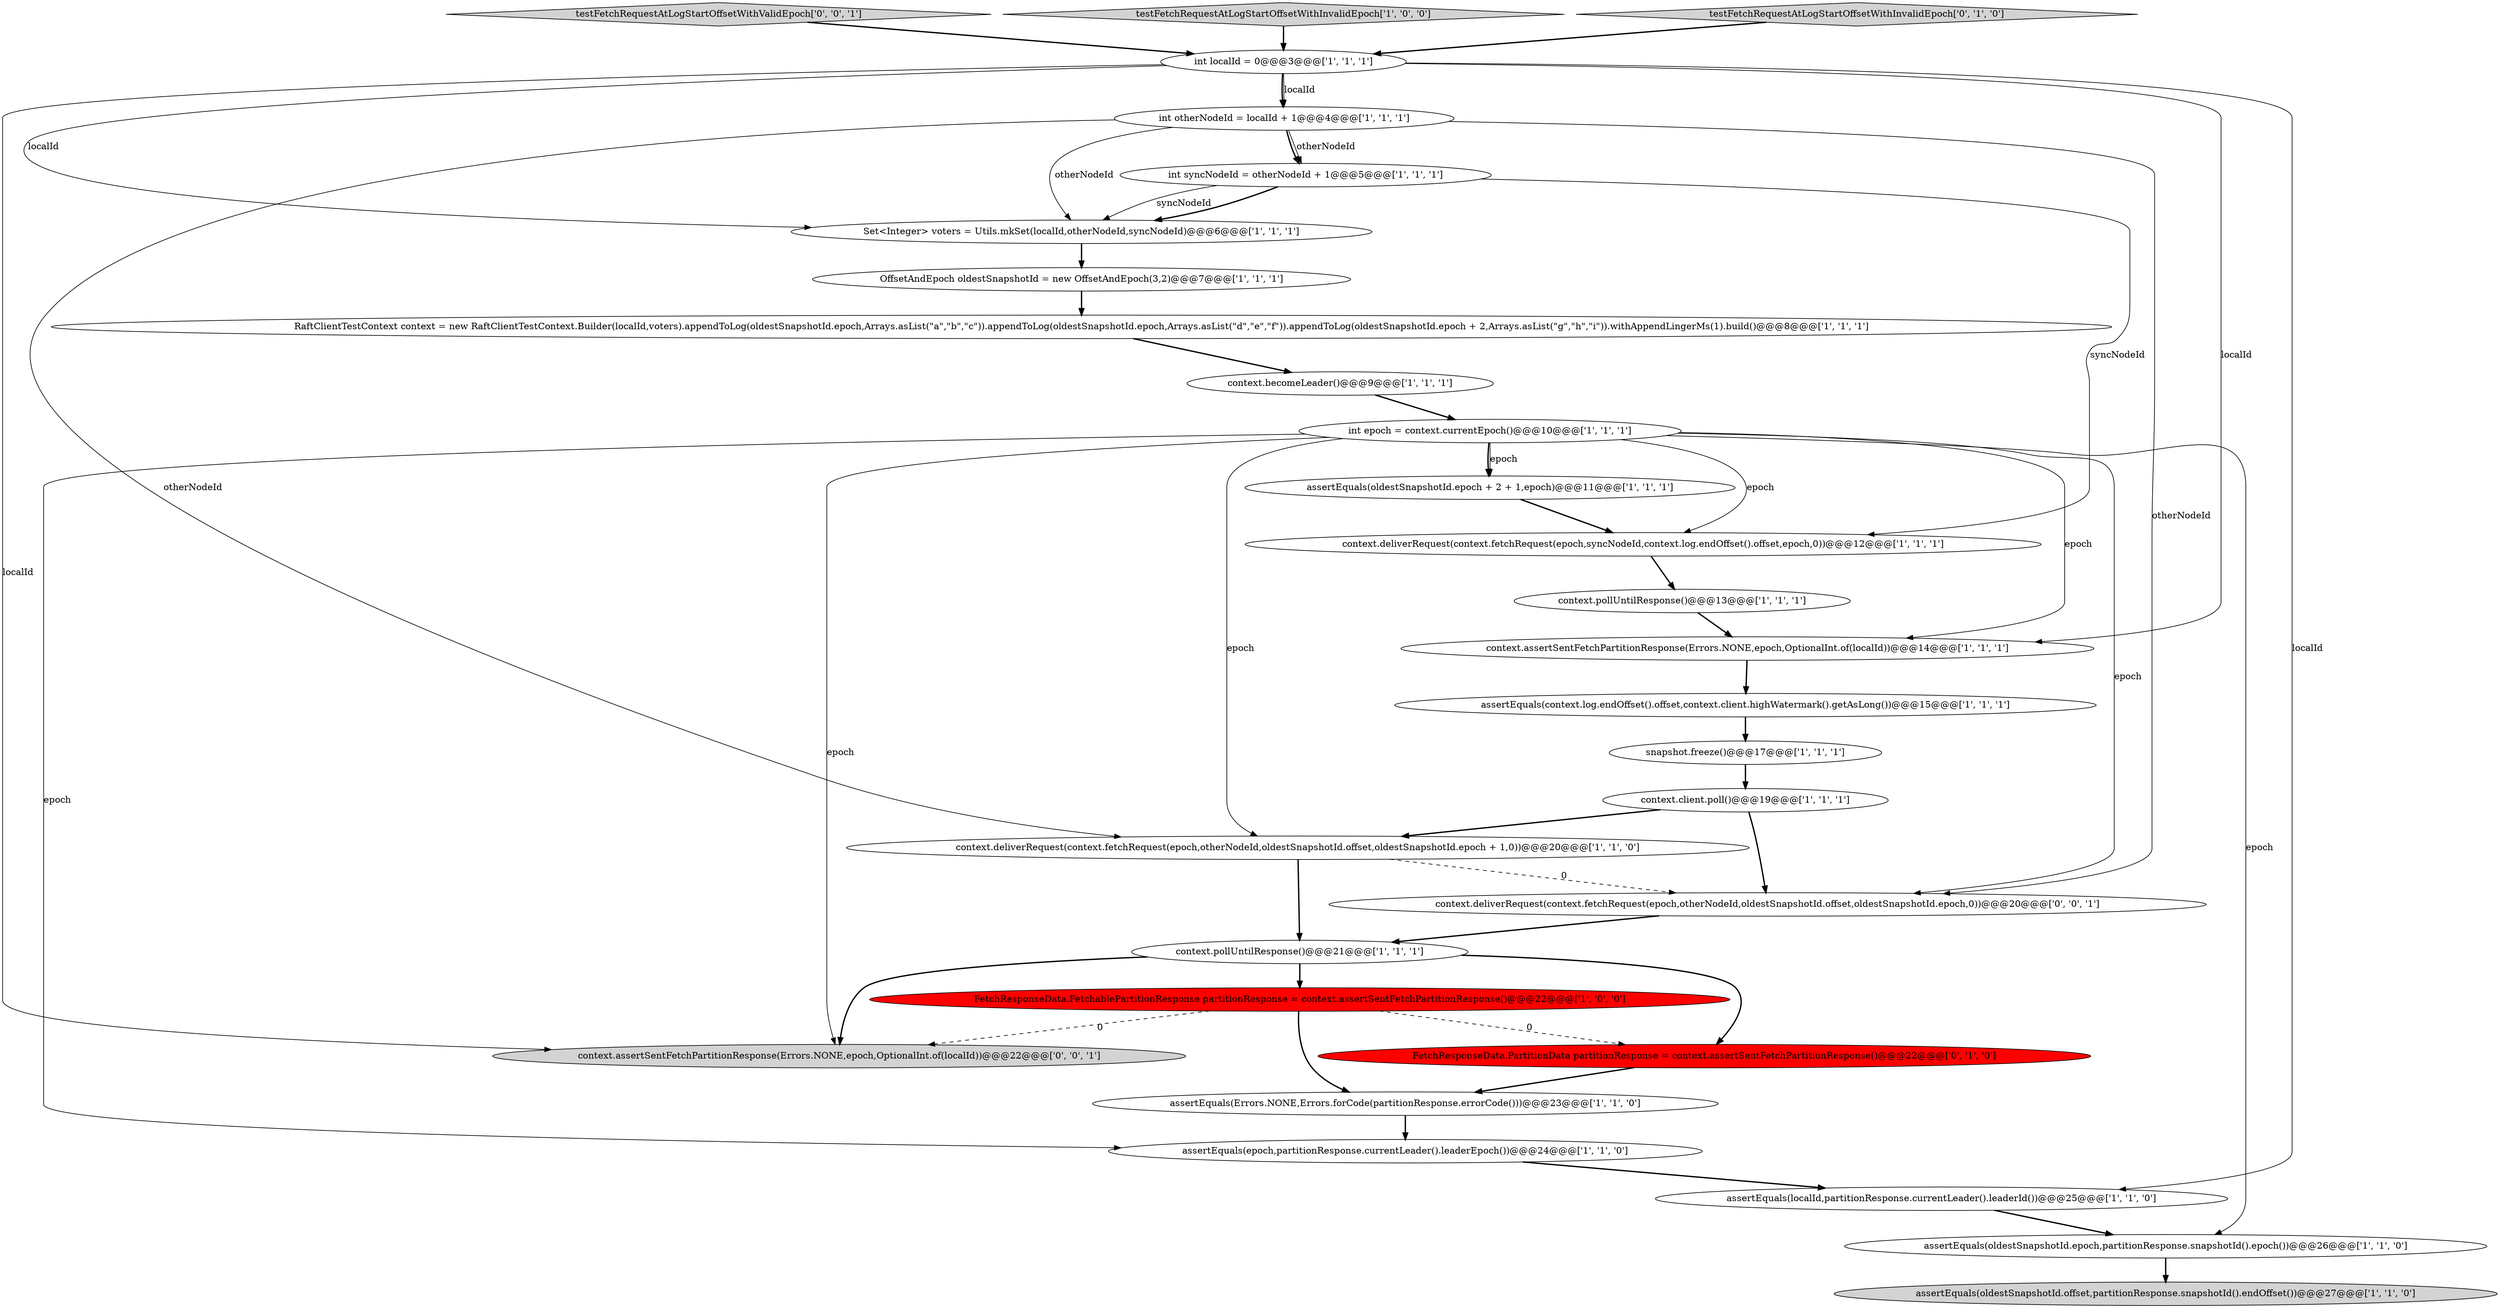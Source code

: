 digraph {
6 [style = filled, label = "assertEquals(epoch,partitionResponse.currentLeader().leaderEpoch())@@@24@@@['1', '1', '0']", fillcolor = white, shape = ellipse image = "AAA0AAABBB1BBB"];
3 [style = filled, label = "context.becomeLeader()@@@9@@@['1', '1', '1']", fillcolor = white, shape = ellipse image = "AAA0AAABBB1BBB"];
9 [style = filled, label = "context.assertSentFetchPartitionResponse(Errors.NONE,epoch,OptionalInt.of(localId))@@@14@@@['1', '1', '1']", fillcolor = white, shape = ellipse image = "AAA0AAABBB1BBB"];
12 [style = filled, label = "assertEquals(oldestSnapshotId.epoch,partitionResponse.snapshotId().epoch())@@@26@@@['1', '1', '0']", fillcolor = white, shape = ellipse image = "AAA0AAABBB1BBB"];
15 [style = filled, label = "FetchResponseData.FetchablePartitionResponse partitionResponse = context.assertSentFetchPartitionResponse()@@@22@@@['1', '0', '0']", fillcolor = red, shape = ellipse image = "AAA1AAABBB1BBB"];
21 [style = filled, label = "int otherNodeId = localId + 1@@@4@@@['1', '1', '1']", fillcolor = white, shape = ellipse image = "AAA0AAABBB1BBB"];
25 [style = filled, label = "FetchResponseData.PartitionData partitionResponse = context.assertSentFetchPartitionResponse()@@@22@@@['0', '1', '0']", fillcolor = red, shape = ellipse image = "AAA1AAABBB2BBB"];
26 [style = filled, label = "testFetchRequestAtLogStartOffsetWithValidEpoch['0', '0', '1']", fillcolor = lightgray, shape = diamond image = "AAA0AAABBB3BBB"];
0 [style = filled, label = "int syncNodeId = otherNodeId + 1@@@5@@@['1', '1', '1']", fillcolor = white, shape = ellipse image = "AAA0AAABBB1BBB"];
22 [style = filled, label = "context.client.poll()@@@19@@@['1', '1', '1']", fillcolor = white, shape = ellipse image = "AAA0AAABBB1BBB"];
17 [style = filled, label = "testFetchRequestAtLogStartOffsetWithInvalidEpoch['1', '0', '0']", fillcolor = lightgray, shape = diamond image = "AAA0AAABBB1BBB"];
18 [style = filled, label = "context.pollUntilResponse()@@@21@@@['1', '1', '1']", fillcolor = white, shape = ellipse image = "AAA0AAABBB1BBB"];
27 [style = filled, label = "context.deliverRequest(context.fetchRequest(epoch,otherNodeId,oldestSnapshotId.offset,oldestSnapshotId.epoch,0))@@@20@@@['0', '0', '1']", fillcolor = white, shape = ellipse image = "AAA0AAABBB3BBB"];
28 [style = filled, label = "context.assertSentFetchPartitionResponse(Errors.NONE,epoch,OptionalInt.of(localId))@@@22@@@['0', '0', '1']", fillcolor = lightgray, shape = ellipse image = "AAA0AAABBB3BBB"];
11 [style = filled, label = "context.deliverRequest(context.fetchRequest(epoch,otherNodeId,oldestSnapshotId.offset,oldestSnapshotId.epoch + 1,0))@@@20@@@['1', '1', '0']", fillcolor = white, shape = ellipse image = "AAA0AAABBB1BBB"];
1 [style = filled, label = "int epoch = context.currentEpoch()@@@10@@@['1', '1', '1']", fillcolor = white, shape = ellipse image = "AAA0AAABBB1BBB"];
23 [style = filled, label = "assertEquals(Errors.NONE,Errors.forCode(partitionResponse.errorCode()))@@@23@@@['1', '1', '0']", fillcolor = white, shape = ellipse image = "AAA0AAABBB1BBB"];
8 [style = filled, label = "context.pollUntilResponse()@@@13@@@['1', '1', '1']", fillcolor = white, shape = ellipse image = "AAA0AAABBB1BBB"];
13 [style = filled, label = "assertEquals(oldestSnapshotId.offset,partitionResponse.snapshotId().endOffset())@@@27@@@['1', '1', '0']", fillcolor = lightgray, shape = ellipse image = "AAA0AAABBB1BBB"];
10 [style = filled, label = "RaftClientTestContext context = new RaftClientTestContext.Builder(localId,voters).appendToLog(oldestSnapshotId.epoch,Arrays.asList(\"a\",\"b\",\"c\")).appendToLog(oldestSnapshotId.epoch,Arrays.asList(\"d\",\"e\",\"f\")).appendToLog(oldestSnapshotId.epoch + 2,Arrays.asList(\"g\",\"h\",\"i\")).withAppendLingerMs(1).build()@@@8@@@['1', '1', '1']", fillcolor = white, shape = ellipse image = "AAA0AAABBB1BBB"];
24 [style = filled, label = "testFetchRequestAtLogStartOffsetWithInvalidEpoch['0', '1', '0']", fillcolor = lightgray, shape = diamond image = "AAA0AAABBB2BBB"];
20 [style = filled, label = "assertEquals(localId,partitionResponse.currentLeader().leaderId())@@@25@@@['1', '1', '0']", fillcolor = white, shape = ellipse image = "AAA0AAABBB1BBB"];
7 [style = filled, label = "Set<Integer> voters = Utils.mkSet(localId,otherNodeId,syncNodeId)@@@6@@@['1', '1', '1']", fillcolor = white, shape = ellipse image = "AAA0AAABBB1BBB"];
4 [style = filled, label = "context.deliverRequest(context.fetchRequest(epoch,syncNodeId,context.log.endOffset().offset,epoch,0))@@@12@@@['1', '1', '1']", fillcolor = white, shape = ellipse image = "AAA0AAABBB1BBB"];
19 [style = filled, label = "assertEquals(oldestSnapshotId.epoch + 2 + 1,epoch)@@@11@@@['1', '1', '1']", fillcolor = white, shape = ellipse image = "AAA0AAABBB1BBB"];
5 [style = filled, label = "snapshot.freeze()@@@17@@@['1', '1', '1']", fillcolor = white, shape = ellipse image = "AAA0AAABBB1BBB"];
2 [style = filled, label = "OffsetAndEpoch oldestSnapshotId = new OffsetAndEpoch(3,2)@@@7@@@['1', '1', '1']", fillcolor = white, shape = ellipse image = "AAA0AAABBB1BBB"];
14 [style = filled, label = "assertEquals(context.log.endOffset().offset,context.client.highWatermark().getAsLong())@@@15@@@['1', '1', '1']", fillcolor = white, shape = ellipse image = "AAA0AAABBB1BBB"];
16 [style = filled, label = "int localId = 0@@@3@@@['1', '1', '1']", fillcolor = white, shape = ellipse image = "AAA0AAABBB1BBB"];
0->7 [style = solid, label="syncNodeId"];
17->16 [style = bold, label=""];
1->9 [style = solid, label="epoch"];
15->23 [style = bold, label=""];
27->18 [style = bold, label=""];
15->28 [style = dashed, label="0"];
21->0 [style = bold, label=""];
3->1 [style = bold, label=""];
25->23 [style = bold, label=""];
21->7 [style = solid, label="otherNodeId"];
1->28 [style = solid, label="epoch"];
18->15 [style = bold, label=""];
1->11 [style = solid, label="epoch"];
10->3 [style = bold, label=""];
16->7 [style = solid, label="localId"];
21->0 [style = solid, label="otherNodeId"];
1->12 [style = solid, label="epoch"];
1->27 [style = solid, label="epoch"];
2->10 [style = bold, label=""];
18->28 [style = bold, label=""];
16->28 [style = solid, label="localId"];
11->18 [style = bold, label=""];
0->7 [style = bold, label=""];
6->20 [style = bold, label=""];
16->9 [style = solid, label="localId"];
12->13 [style = bold, label=""];
24->16 [style = bold, label=""];
26->16 [style = bold, label=""];
15->25 [style = dashed, label="0"];
1->6 [style = solid, label="epoch"];
22->27 [style = bold, label=""];
21->11 [style = solid, label="otherNodeId"];
7->2 [style = bold, label=""];
16->21 [style = bold, label=""];
23->6 [style = bold, label=""];
0->4 [style = solid, label="syncNodeId"];
20->12 [style = bold, label=""];
8->9 [style = bold, label=""];
9->14 [style = bold, label=""];
18->25 [style = bold, label=""];
16->20 [style = solid, label="localId"];
1->19 [style = solid, label="epoch"];
4->8 [style = bold, label=""];
1->4 [style = solid, label="epoch"];
19->4 [style = bold, label=""];
11->27 [style = dashed, label="0"];
1->19 [style = bold, label=""];
5->22 [style = bold, label=""];
22->11 [style = bold, label=""];
16->21 [style = solid, label="localId"];
21->27 [style = solid, label="otherNodeId"];
14->5 [style = bold, label=""];
}
